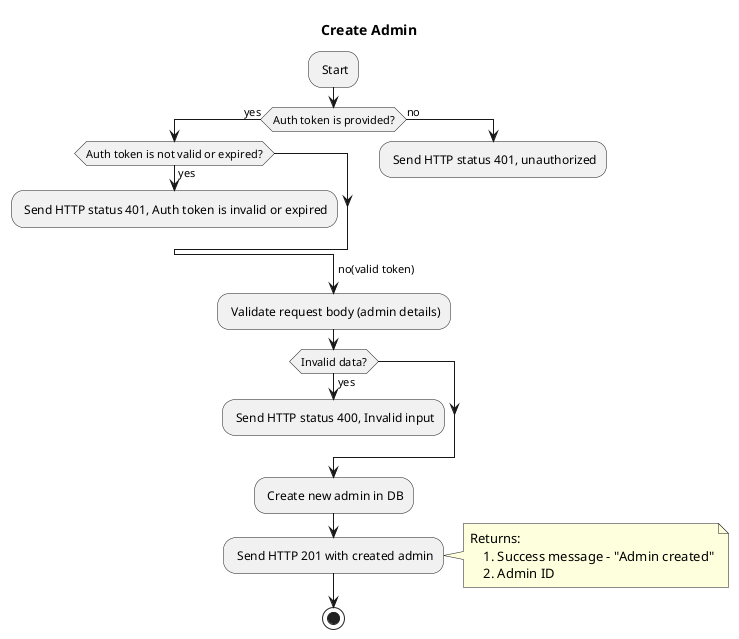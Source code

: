 @startuml Create Admin
title Create Admin

: Start;
if (Auth token is provided?) then (yes)
    if (Auth token is not valid or expired?) then (yes)
        : Send HTTP status 401, Auth token is invalid or expired;
        kill
    endif
else (no)
    : Send HTTP status 401, unauthorized;
    kill
endif
->no(valid token);
: Validate request body (admin details);
if (Invalid data?) then (yes)
    : Send HTTP status 400, Invalid input;
    kill
endif
: Create new admin in DB;
: Send HTTP 201 with created admin;
note right
    Returns:
        1. Success message - "Admin created"
        2. Admin ID
end note
stop
@enduml
